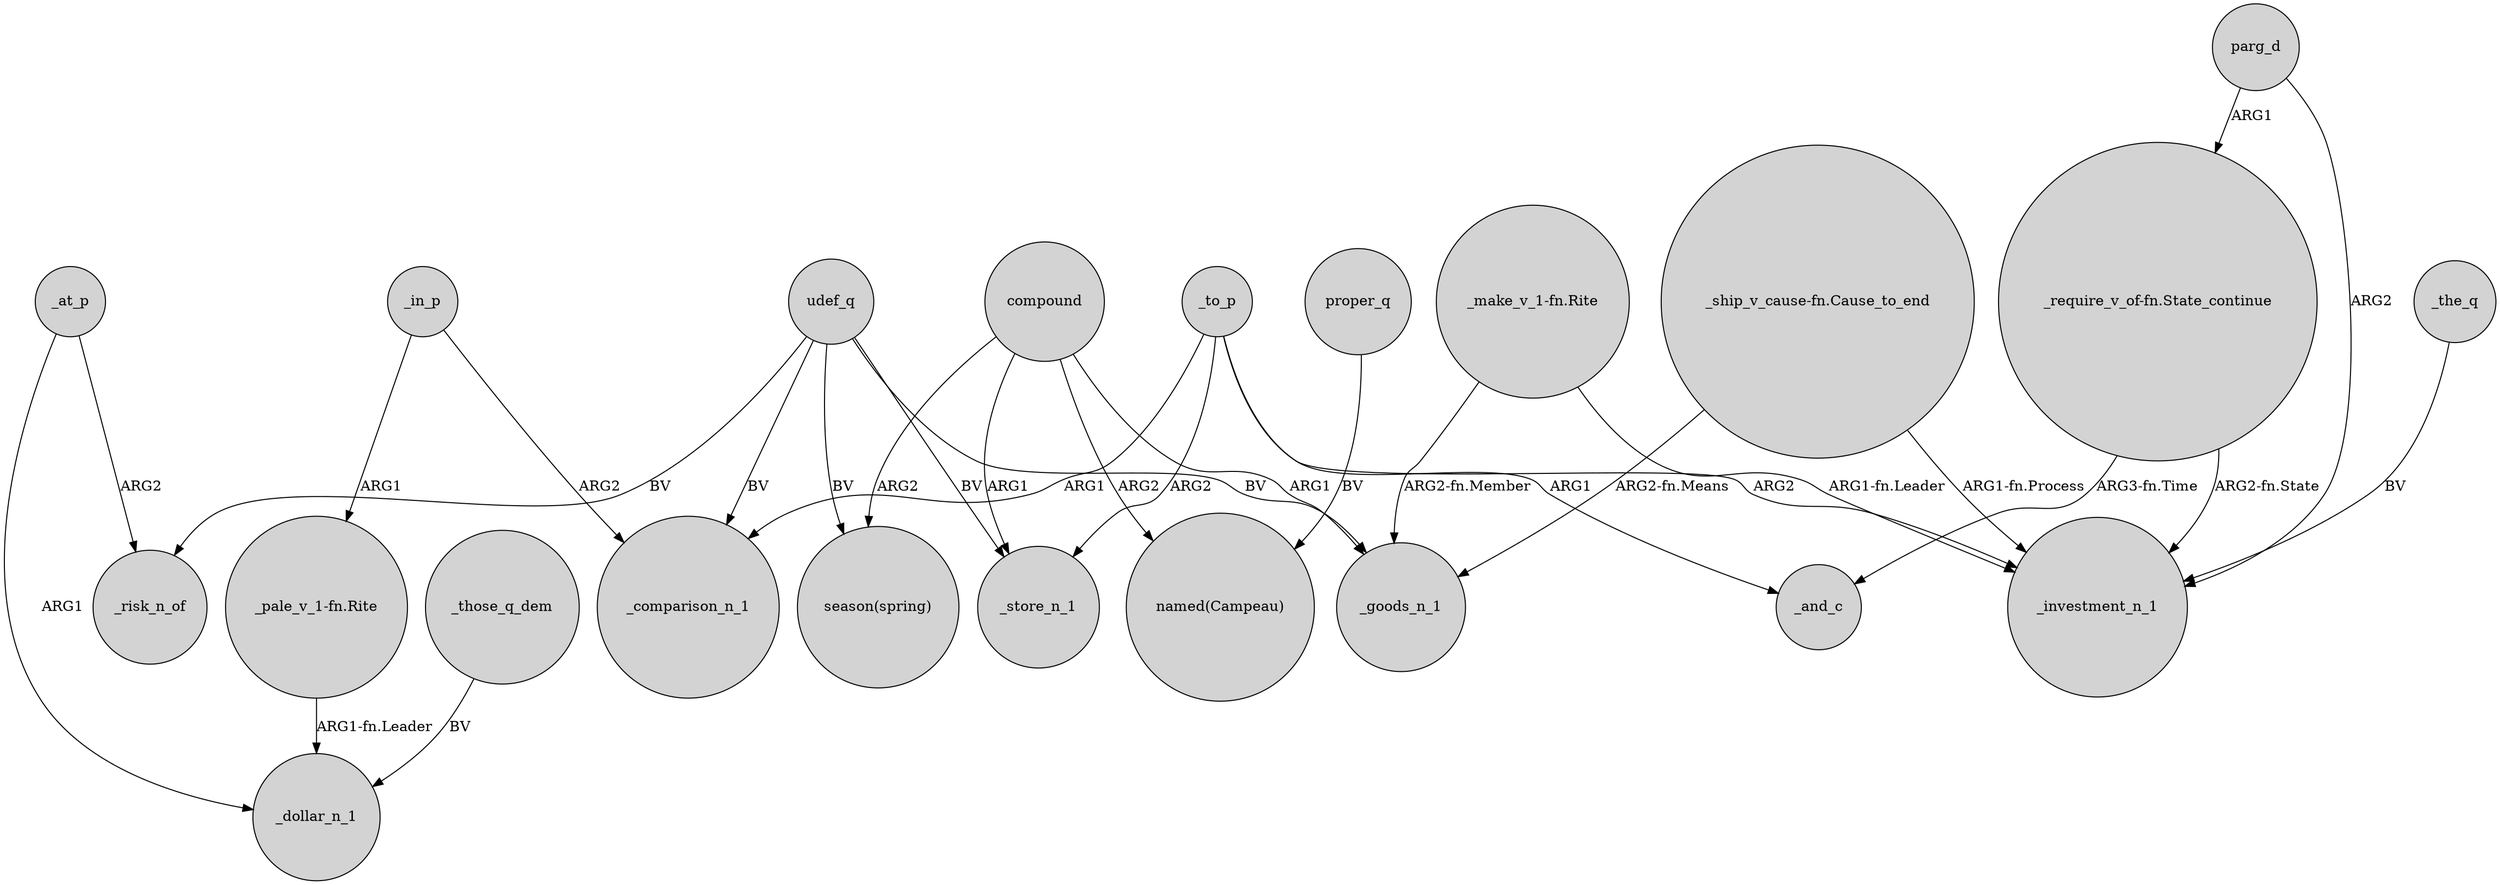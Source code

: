 digraph {
	node [shape=circle style=filled]
	_to_p -> _comparison_n_1 [label=ARG1]
	_to_p -> _investment_n_1 [label=ARG2]
	udef_q -> _risk_n_of [label=BV]
	_to_p -> _store_n_1 [label=ARG2]
	proper_q -> "named(Campeau)" [label=BV]
	compound -> "named(Campeau)" [label=ARG2]
	"_ship_v_cause-fn.Cause_to_end" -> _investment_n_1 [label="ARG1-fn.Process"]
	_at_p -> _dollar_n_1 [label=ARG1]
	parg_d -> "_require_v_of-fn.State_continue" [label=ARG1]
	_those_q_dem -> _dollar_n_1 [label=BV]
	_in_p -> "_pale_v_1-fn.Rite" [label=ARG1]
	_the_q -> _investment_n_1 [label=BV]
	_in_p -> _comparison_n_1 [label=ARG2]
	"_make_v_1-fn.Rite" -> _investment_n_1 [label="ARG1-fn.Leader"]
	"_pale_v_1-fn.Rite" -> _dollar_n_1 [label="ARG1-fn.Leader"]
	udef_q -> _store_n_1 [label=BV]
	"_require_v_of-fn.State_continue" -> _investment_n_1 [label="ARG2-fn.State"]
	parg_d -> _investment_n_1 [label=ARG2]
	udef_q -> "season(spring)" [label=BV]
	compound -> _store_n_1 [label=ARG1]
	"_require_v_of-fn.State_continue" -> _and_c [label="ARG3-fn.Time"]
	udef_q -> _goods_n_1 [label=BV]
	udef_q -> _comparison_n_1 [label=BV]
	_to_p -> _and_c [label=ARG1]
	compound -> _goods_n_1 [label=ARG1]
	"_ship_v_cause-fn.Cause_to_end" -> _goods_n_1 [label="ARG2-fn.Means"]
	_at_p -> _risk_n_of [label=ARG2]
	"_make_v_1-fn.Rite" -> _goods_n_1 [label="ARG2-fn.Member"]
	compound -> "season(spring)" [label=ARG2]
}
